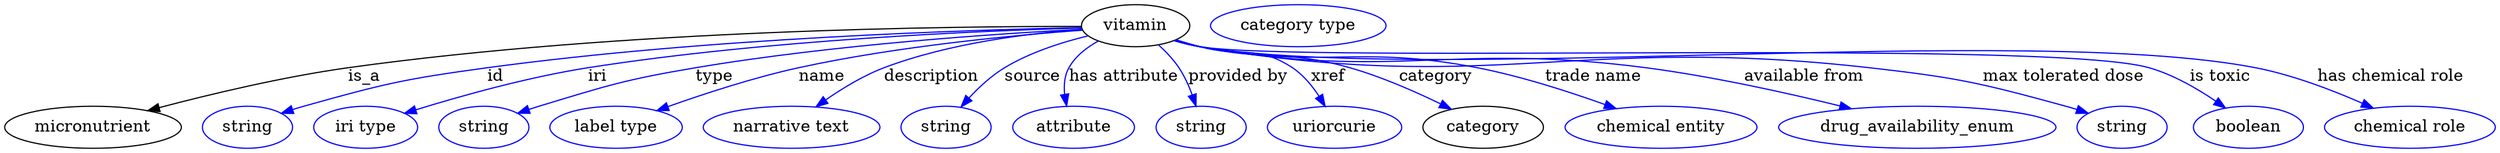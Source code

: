 digraph {
	graph [bb="0,0,2123.2,123"];
	node [label="\N"];
	vitamin	[height=0.5,
		label=vitamin,
		pos="964.39,105",
		width=1.2818];
	micronutrient	[height=0.5,
		pos="75.393,18",
		width=2.0943];
	vitamin -> micronutrient	[label=is_a,
		lp="307.39,61.5",
		pos="e,122.16,32.205 918.17,104.34 808.92,104.54 526.47,101.56 293.39,69 237.91,61.251 175.74,46.357 132.02,34.832"];
	id	[color=blue,
		height=0.5,
		label=string,
		pos="207.39,18",
		width=1.0652];
	vitamin -> id	[color=blue,
		label=id,
		lp="419.39,61.5",
		pos="e,236.39,29.966 918.37,103.32 823.38,101.41 598.89,94.378 412.39,69 341.74,59.386 324.04,55.278 255.39,36 252.29,35.128 249.09,34.158 \
245.89,33.138",
		style=solid];
	iri	[color=blue,
		height=0.5,
		label="iri type",
		pos="308.39,18",
		width=1.2277];
	vitamin -> iri	[color=blue,
		label=iri,
		lp="506.39,61.5",
		pos="e,341.59,29.922 918.47,103.03 834.56,100.71 651.06,93.09 498.39,69 447.05,60.899 389.51,44.726 351.34,32.961",
		style=solid];
	type	[color=blue,
		height=0.5,
		label=string,
		pos="409.39,18",
		width=1.0652];
	vitamin -> type	[color=blue,
		label=type,
		lp="606.39,61.5",
		pos="e,438.32,30.003 918.92,101.92 848.23,98.199 707.91,88.856 590.39,69 529.92,58.781 515.09,53.789 456.39,36 453.63,35.162 450.79,34.255 \
447.94,33.311",
		style=solid];
	name	[color=blue,
		height=0.5,
		label="label type",
		pos="522.39,18",
		width=1.5707];
	vitamin -> name	[color=blue,
		label=name,
		lp="697.39,61.5",
		pos="e,556.96,32.252 919.21,101.16 862.28,96.981 761.71,87.563 677.39,69 639.27,60.607 597.19,46.725 566.5,35.715",
		style=solid];
	description	[color=blue,
		height=0.5,
		label="narrative text",
		pos="672.39,18",
		width=2.0943];
	vitamin -> description	[color=blue,
		label=description,
		lp="790.89,61.5",
		pos="e,692.97,35.529 918.74,101.9 874.43,98.634 805.93,90.292 750.39,69 732.98,62.325 715.34,51.44 701.25,41.529",
		style=solid];
	source	[color=blue,
		height=0.5,
		label=string,
		pos="804.39,18",
		width=1.0652];
	vitamin -> source	[color=blue,
		label=source,
		lp="876.39,61.5",
		pos="e,816.59,35.505 923.7,96.479 901.47,91.132 874.13,82.458 852.39,69 841.47,62.239 831.32,52.425 823.18,43.278",
		style=solid];
	"has attribute"	[color=blue,
		height=0.5,
		label=attribute,
		pos="912.39,18",
		width=1.4443];
	vitamin -> "has attribute"	[color=blue,
		label="has attribute",
		lp="954.39,61.5",
		pos="e,905.93,36.221 932.41,91.81 922.6,86.389 912.95,78.932 907.39,69 903.54,62.118 903.04,53.863 903.99,46.061",
		style=solid];
	"provided by"	[color=blue,
		height=0.5,
		label=string,
		pos="1020.4,18",
		width=1.0652];
	vitamin -> "provided by"	[color=blue,
		label="provided by",
		lp="1051.9,61.5",
		pos="e,1016,36.115 984.17,88.35 990.3,82.75 996.68,76.062 1001.4,69 1006.1,61.938 1009.9,53.545 1012.8,45.671",
		style=solid];
	xref	[color=blue,
		height=0.5,
		label=uriorcurie,
		pos="1134.4,18",
		width=1.5887];
	vitamin -> xref	[color=blue,
		label=xref,
		lp="1128.9,61.5",
		pos="e,1126.3,35.878 998.9,92.897 1005.7,90.844 1012.7,88.786 1019.4,87 1054.2,77.676 1068.4,88.897 1098.4,69 1107.6,62.883 1115.3,53.539 \
1121.1,44.578",
		style=solid];
	category	[height=0.5,
		pos="1261.4,18",
		width=1.4263];
	vitamin -> category	[color=blue,
		label=category,
		lp="1220.9,61.5",
		pos="e,1234.1,33.526 998.2,92.621 1005.2,90.543 1012.5,88.547 1019.4,87 1075.5,74.477 1092.1,84.684 1147.4,69 1174.2,61.393 1202.9,48.767 \
1224.8,38.107",
		style=solid];
	"trade name"	[color=blue,
		height=0.5,
		label="chemical entity",
		pos="1412.4,18",
		width=2.2748];
	vitamin -> "trade name"	[color=blue,
		label="trade name",
		lp="1354.4,61.5",
		pos="e,1374.3,33.996 997.54,92.447 1004.7,90.33 1012.2,88.362 1019.4,87 1123.2,67.279 1152.7,89.26 1256.4,69 1293.5,61.74 1334.2,48.514 \
1364.7,37.488",
		style=solid];
	"available from"	[color=blue,
		height=0.5,
		label=drug_availability_enum,
		pos="1630.4,18",
		width=3.2858];
	vitamin -> "available from"	[color=blue,
		label="available from",
		lp="1534.9,61.5",
		pos="e,1574.4,33.859 997.51,92.29 1004.6,90.184 1012.2,88.26 1019.4,87 1185.9,57.803 1231.7,90.96 1399.4,69 1455.7,61.627 1518.6,47.62 \
1564.5,36.303",
		style=solid];
	"max tolerated dose"	[color=blue,
		height=0.5,
		label=string,
		pos="1805.4,18",
		width=1.0652];
	vitamin -> "max tolerated dose"	[color=blue,
		label="max tolerated dose",
		lp="1755.4,61.5",
		pos="e,1776.7,29.936 997.2,92.289 1004.4,90.154 1012.1,88.219 1019.4,87 1269.8,45.134 1338.1,97.706 1590.4,69 1665.6,60.446 1684.4,56.015 \
1757.4,36 1760.5,35.135 1763.8,34.164 1767,33.137",
		style=solid];
	"is toxic"	[color=blue,
		height=0.5,
		label=boolean,
		pos="1912.4,18",
		width=1.2999];
	vitamin -> "is toxic"	[color=blue,
		label="is toxic",
		lp="1889.4,61.5",
		pos="e,1893,34.487 997.19,92.238 1004.4,90.106 1012.1,88.186 1019.4,87 1108.1,72.586 1742,93.811 1828.4,69 1848.8,63.152 1869.2,51.112 \
1884.9,40.312",
		style=solid];
	"has chemical role"	[color=blue,
		height=0.5,
		label="chemical role",
		pos="2050.4,18",
		width=2.022];
	vitamin -> "has chemical role"	[color=blue,
		label="has chemical role",
		lp="2033.9,61.5",
		pos="e,2019.3,34.391 997.19,92.226 1004.4,90.095 1012.1,88.177 1019.4,87 1216.9,55.152 1723,107.23 1919.4,69 1950.9,62.874 1984.6,49.821 \
2010,38.588",
		style=solid];
	"named thing_category"	[color=blue,
		height=0.5,
		label="category type",
		pos="1103.4,105",
		width=2.0762];
}
